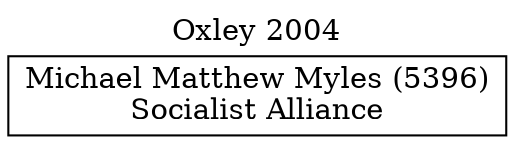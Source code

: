 // House preference flow
digraph "Michael Matthew Myles (5396)_Oxley_2004" {
	graph [label="Oxley 2004" labelloc=t mclimit=10]
	node [shape=box]
	"Michael Matthew Myles (5396)" [label="Michael Matthew Myles (5396)
Socialist Alliance"]
}
